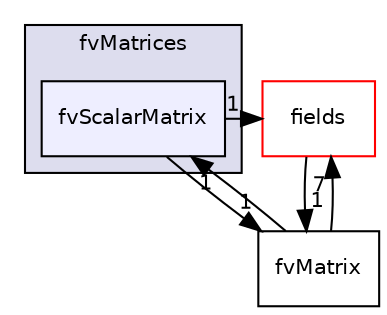 digraph "src/finiteVolume/fvMatrices/fvScalarMatrix" {
  bgcolor=transparent;
  compound=true
  node [ fontsize="10", fontname="Helvetica"];
  edge [ labelfontsize="10", labelfontname="Helvetica"];
  subgraph clusterdir_5d57e3901430bcc99a7ddac11a899224 {
    graph [ bgcolor="#ddddee", pencolor="black", label="fvMatrices" fontname="Helvetica", fontsize="10", URL="dir_5d57e3901430bcc99a7ddac11a899224.html"]
  dir_5528bcc0c6e6e57a0e06f5fc4a857677 [shape=box, label="fvScalarMatrix", style="filled", fillcolor="#eeeeff", pencolor="black", URL="dir_5528bcc0c6e6e57a0e06f5fc4a857677.html"];
  }
  dir_25ab4a83a983f7bb7a38b7f63bb141b7 [shape=box label="fields" color="red" URL="dir_25ab4a83a983f7bb7a38b7f63bb141b7.html"];
  dir_5629422dceaeda8814a0a70fdd7e3220 [shape=box label="fvMatrix" URL="dir_5629422dceaeda8814a0a70fdd7e3220.html"];
  dir_25ab4a83a983f7bb7a38b7f63bb141b7->dir_5629422dceaeda8814a0a70fdd7e3220 [headlabel="1", labeldistance=1.5 headhref="dir_000936_001117.html"];
  dir_5528bcc0c6e6e57a0e06f5fc4a857677->dir_25ab4a83a983f7bb7a38b7f63bb141b7 [headlabel="1", labeldistance=1.5 headhref="dir_001118_000936.html"];
  dir_5528bcc0c6e6e57a0e06f5fc4a857677->dir_5629422dceaeda8814a0a70fdd7e3220 [headlabel="1", labeldistance=1.5 headhref="dir_001118_001117.html"];
  dir_5629422dceaeda8814a0a70fdd7e3220->dir_25ab4a83a983f7bb7a38b7f63bb141b7 [headlabel="7", labeldistance=1.5 headhref="dir_001117_000936.html"];
  dir_5629422dceaeda8814a0a70fdd7e3220->dir_5528bcc0c6e6e57a0e06f5fc4a857677 [headlabel="1", labeldistance=1.5 headhref="dir_001117_001118.html"];
}
